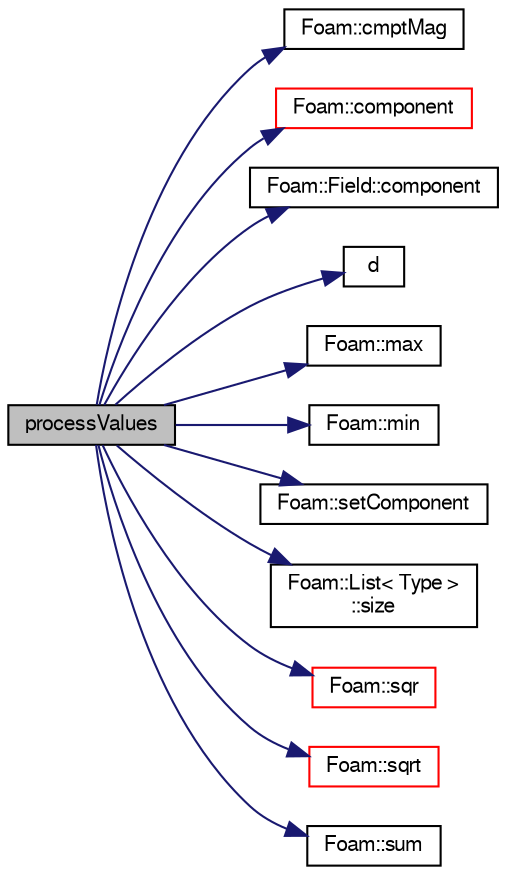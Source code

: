 digraph "processValues"
{
  bgcolor="transparent";
  edge [fontname="FreeSans",fontsize="10",labelfontname="FreeSans",labelfontsize="10"];
  node [fontname="FreeSans",fontsize="10",shape=record];
  rankdir="LR";
  Node34 [label="processValues",height=0.2,width=0.4,color="black", fillcolor="grey75", style="filled", fontcolor="black"];
  Node34 -> Node35 [color="midnightblue",fontsize="10",style="solid",fontname="FreeSans"];
  Node35 [label="Foam::cmptMag",height=0.2,width=0.4,color="black",URL="$a21124.html#acf2383c8a0a1d5fef3eb5255b950229d"];
  Node34 -> Node36 [color="midnightblue",fontsize="10",style="solid",fontname="FreeSans"];
  Node36 [label="Foam::component",height=0.2,width=0.4,color="red",URL="$a21124.html#a38788135ad21a6daaf3af2a761b33508"];
  Node34 -> Node38 [color="midnightblue",fontsize="10",style="solid",fontname="FreeSans"];
  Node38 [label="Foam::Field::component",height=0.2,width=0.4,color="black",URL="$a26466.html#aef03a3d86f5e52bd0f5fd130cb44a20e",tooltip="Return a component field of the field. "];
  Node34 -> Node39 [color="midnightblue",fontsize="10",style="solid",fontname="FreeSans"];
  Node39 [label="d",height=0.2,width=0.4,color="black",URL="$a38951.html#aa182a9055736468dd160f12649a01fd1"];
  Node34 -> Node40 [color="midnightblue",fontsize="10",style="solid",fontname="FreeSans"];
  Node40 [label="Foam::max",height=0.2,width=0.4,color="black",URL="$a21124.html#ac993e906cf2774ae77e666bc24e81733"];
  Node34 -> Node41 [color="midnightblue",fontsize="10",style="solid",fontname="FreeSans"];
  Node41 [label="Foam::min",height=0.2,width=0.4,color="black",URL="$a21124.html#a253e112ad2d56d96230ff39ea7f442dc"];
  Node34 -> Node42 [color="midnightblue",fontsize="10",style="solid",fontname="FreeSans"];
  Node42 [label="Foam::setComponent",height=0.2,width=0.4,color="black",URL="$a21124.html#a389e1b8ee9d4554b1c53f7add93773bd"];
  Node34 -> Node43 [color="midnightblue",fontsize="10",style="solid",fontname="FreeSans"];
  Node43 [label="Foam::List\< Type \>\l::size",height=0.2,width=0.4,color="black",URL="$a25694.html#a8a5f6fa29bd4b500caf186f60245b384",tooltip="Override size to be inconsistent with allocated storage. "];
  Node34 -> Node44 [color="midnightblue",fontsize="10",style="solid",fontname="FreeSans"];
  Node44 [label="Foam::sqr",height=0.2,width=0.4,color="red",URL="$a21124.html#a277dc11c581d53826ab5090b08f3b17b"];
  Node34 -> Node48 [color="midnightblue",fontsize="10",style="solid",fontname="FreeSans"];
  Node48 [label="Foam::sqrt",height=0.2,width=0.4,color="red",URL="$a21124.html#a8616bd62eebf2342a80222fecb1bda71"];
  Node34 -> Node50 [color="midnightblue",fontsize="10",style="solid",fontname="FreeSans"];
  Node50 [label="Foam::sum",height=0.2,width=0.4,color="black",URL="$a21124.html#a3d8733143aad0e03b300186ab4bef137"];
}
